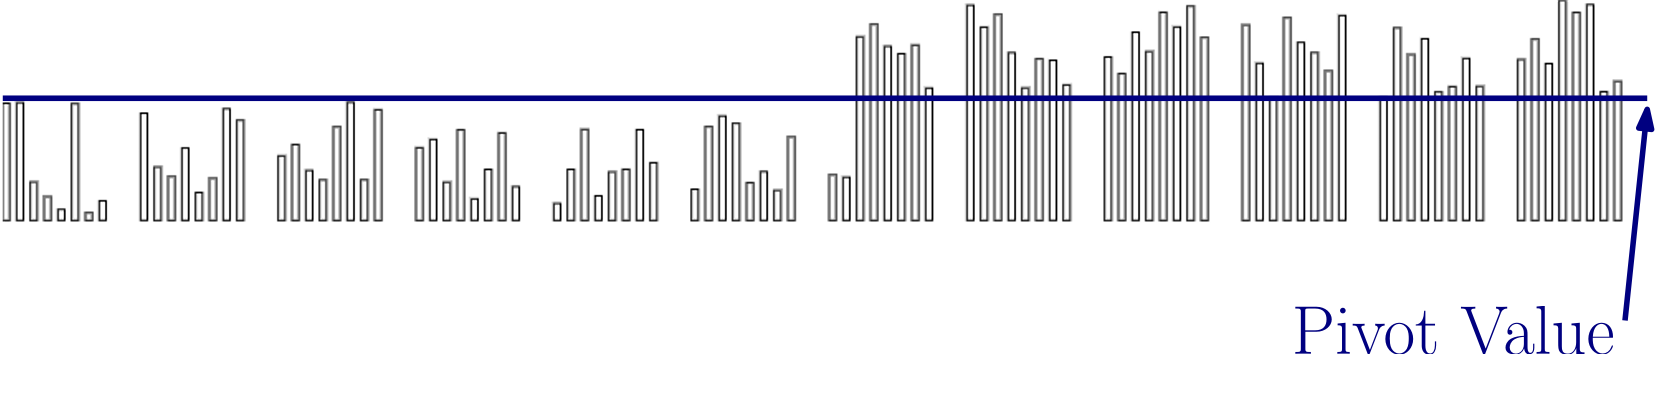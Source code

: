 <?xml version="1.0"?>
<!DOCTYPE ipe SYSTEM "ipe.dtd">
<ipe version="70212" creator="Ipe 7.2.12">
<info created="D:20190930101252" modified="D:20190930101252"/>
<bitmap id="1" width="1000" height="250" BitsPerComponent="8" ColorSpace="DeviceGray" Filter="FlateDecode" length="2236" encoding="base64">
eNrt3U/IHGcdwPFRrEp7UVAPVvxDUYR5IRYkEEVQQVoTqu1hJMQcDDGHJuApl5CAAxYvngK+
ORhJDokE5/DGlsSEQhWkEURIAh0QpdSWxkMVzKWhsWLW55n0Lc2b98/+md2dfebzOQTCZGbn
t/N88767++6+gwGwEPIng8r9AEl3Xg8Ghc6Zl/pM5H6Ycef1U5H7hVl1nu/duzeb91nsjKo+
dZ6vrKxklh8z6zz8MfcFl1+8eLHoV+dduNvRuYevOkfnk/hnQ+eWHyl3Xn48KPrYefnpoNA5
8+68jE8EF1PuvBwMqhl1/nKjM52Xr71W6Zz5d16urFQJdV4/EmTd6fzu5Dpn3p2vabDbnZe7
gqJrD0x0js5b7by8cKHSOSTe+Ranq3PQuc5ZGOVjQZFw5ycaOqffnZeXL1eTdf6Pxmw7r69H
w3RePh0UOqfnnY8b57sLLv9kUM2483zbtm3ZUJ1vdFYtdP6DqNI5veh8zUqcTedrbnwuneen
T58udI7O0+58Bj90q3OS77x+X6RznZN05/mdO3cyneuc8fyu0f3OB+u/dqdzGGb5fCOo0um8
/GZQzLnzWw2d053OJ46zY52XL7xQzbvz+sFgsgbLbwWFztF5McqNz7TzyRssy+efr3SOzlvu
vN4WdafzDX6wV+dMo/M/NPrQeX79+vVM5/Sh8/qn0XsX3NeCohedbxCOzkmv8/zIkSMjvftM
5zpn8TofjPguU53rHJ232vm5qNK5zulK5/W+qN3O8927dxdT7nx3VOmcPnSex5/1qCbqPD91
6lTWcucbnm57nefhW4ZirM6faeicBeq8vnWrmLDzsVfifxvz6nzkr87v3vjRoNA5i9T5kI+2
p9F5/oGgWrzOt3yo/1Kkc1LuvHw0KIZ5m8eGqS165/nS0tKmh/pJVOmcBe68vHq12bDl2zzS
7XzLQx07dqzQOQvd+bBLdIqd13+Mutv5mkO93dA5Oh+t83zHjh3ZwnRePxBkOkfnI3Y+GPGj
aebb+RSe5UTnOtc5Ote5ztF5Qp2XByOdo/OkOy+Xl5cLnaPzKXdefioo5tb5yKerc3Q+Tjiv
v17pXOck3vmwq13noHOdo3OdL37nv25Y0eg85c7L7wWFFU3nOv9bQ+ftdD6DXzuPzsfoPP98
UPWg87833rPhuYbO6Vrn9Z+isTr/TWOUX2acWuflZ4N7buOJoNI5nes83759ezZW5/l3g6rX
nU9xcp3TaudbPeYcP06dTzD5mw2do/N5dR4/EO/RaU/+UFDpHJ3Pq/P86tWrc58cdD7dzrsw
OfS48982Jpr8F5HO0Xl3O8+/HUw4+YEDBzKdo/MOd96XyQfvfDR0fSpa/CVbPx1JV+c6v0f8
aOhmj3379m36PMNjUdX5zvMTJ054p57Odb5m9KGfT7x8+XKxAJ0PvCNX5zofv/ONzkrnOte5
zoeI88loOp2/3NCyznU+987z8+fPZ9PpvHwk8EqDznXecuf/a8zpm23v4NG5zmfSef3+INO5
znWedOcjV6vzEQa8GOlc5zpPuvN8586dmc51rvO0Ox+0/sKhznU+084fjyqd61znKXeeX7p0
qdC5znWeducTv0bfn86/FFU617nOU+48v3btWqFznfeq8/I7QcqfdFt+NSha/T9R5zpfuM7L
Z5/t3ida/76xyT/4T2O4AV98sdK5zvveeWufXF9+Jmjnf4by68Gmv6/og0E21oA617nOJ+m8
fPXVdfe40RjnrFq4r3Suc5232/lGq+ThoNC5znWedOftHUrnOte5ztvovPxhpHOd6zz4ayPF
zsuTJ08WOte5zuONfyHIkux82NPVuc7T73zoPXSuc53PpPM3GjrXuc5T7rz8RFDoXOc6T7rz
sX/j7X3+0tC5znXebud1/DmTh7vSefnFoNC5znXecuf5jRs3ss50PvYeOte5zoe4S3Suc53r
XOc613kfO/9zQ+c613nKnedfDiqd61znSXc+8hXUuc51rnOd61znOp9x5/9u6FznOk+58/yj
QaVznes86c6HrVbnOu9Y5z+LKp3rXOcpd54fPny4SKDztxujhHOrscke/2roXOcpdL5mjxY7
r38Zzajz/IGgGimcB4NNF9zHgkLnOtf55pPv378/m1XnW96JQ3/78UxUTVLtxvduEelc50l1
vkGcHe88P3r0aDGlzvOqqjKd61zn8+985Gs+QudDT7470rnO2+28/H6k8850Xp47dy4e6kKk
c5231Hl59uzZdYs6GOl85p2vHmrXrl2ZznXeVucbFrW8vDzZ5Huj9TY8FVU6t9pNvl7nP4+q
WXU++eRnzpxZf8PKyspo1/y5hs513ofO80OHDhUL1HmL1/yJoFq4zsvPBYXOdT5a51vdeLqd
DxtnxzovX3ml0rnOdd5y5/WPou50PvEzkDrXuc7XuY3jx49nOte5ztPufNjXJlroPP9wMNLk
v4qsdpPPvfM3GzofbvK33hpx8j179ljtJp9/5/lDQaVzq93kSXe+ENdc5zpPv/Pyx5HOW+m8
/lBktZu8e51HRZ87r1+K2uk8v337ttVu8i52vsFXtf50ni8tLWUtdW61m3wxO68/ErnmOtd5
0p3nN2/edM3vmXw5stpNnlTnrvl9kx88eNBqN7nOXXOTm1znrrnJTT6HzuuvRDq32k2edOf5
lStXMp1b7SZPu/O1Gx4PXHOTmzztzstLl1xzk5s89c5dc5ObXOeuuclN3rXO6/ruHnVd392j
ru/uMeyG+ycf+1CrG9aZfNxDrW5Y55qb3OR9mXyQB80e0Tt/z+MeQ2+4f/KxD7W6Yd2zHO9Q
qxvuv+YmN3lvJgcAAAAAAAAAAAAAAAAAAAAAAAAAAAAAAAAAAAAAAAAAAAAAAAAAAAAAAAAA
AAAAAAAAAAAAAAAAAAAAAAAAAAAAAAAAAAAAAAAAAAAAAAAAAAAAAAAAAAAAAAAAAAAAAAAA
AAAAAAAAAAAAAAAAAACg4/4PB+I/Sg==
</bitmap>
<ipestyle name="basic">
<symbol name="arrow/arc(spx)">
<path stroke="sym-stroke" fill="sym-stroke" pen="sym-pen">
0 0 m
-1 0.333 l
-1 -0.333 l
h
</path>
</symbol>
<symbol name="arrow/farc(spx)">
<path stroke="sym-stroke" fill="white" pen="sym-pen">
0 0 m
-1 0.333 l
-1 -0.333 l
h
</path>
</symbol>
<symbol name="arrow/ptarc(spx)">
<path stroke="sym-stroke" fill="sym-stroke" pen="sym-pen">
0 0 m
-1 0.333 l
-0.8 0 l
-1 -0.333 l
h
</path>
</symbol>
<symbol name="arrow/fptarc(spx)">
<path stroke="sym-stroke" fill="white" pen="sym-pen">
0 0 m
-1 0.333 l
-0.8 0 l
-1 -0.333 l
h
</path>
</symbol>
<symbol name="mark/circle(sx)" transformations="translations">
<path fill="sym-stroke">
0.6 0 0 0.6 0 0 e
0.4 0 0 0.4 0 0 e
</path>
</symbol>
<symbol name="mark/disk(sx)" transformations="translations">
<path fill="sym-stroke">
0.6 0 0 0.6 0 0 e
</path>
</symbol>
<symbol name="mark/fdisk(sfx)" transformations="translations">
<group>
<path fill="sym-fill">
0.5 0 0 0.5 0 0 e
</path>
<path fill="sym-stroke" fillrule="eofill">
0.6 0 0 0.6 0 0 e
0.4 0 0 0.4 0 0 e
</path>
</group>
</symbol>
<symbol name="mark/box(sx)" transformations="translations">
<path fill="sym-stroke" fillrule="eofill">
-0.6 -0.6 m
0.6 -0.6 l
0.6 0.6 l
-0.6 0.6 l
h
-0.4 -0.4 m
0.4 -0.4 l
0.4 0.4 l
-0.4 0.4 l
h
</path>
</symbol>
<symbol name="mark/square(sx)" transformations="translations">
<path fill="sym-stroke">
-0.6 -0.6 m
0.6 -0.6 l
0.6 0.6 l
-0.6 0.6 l
h
</path>
</symbol>
<symbol name="mark/fsquare(sfx)" transformations="translations">
<group>
<path fill="sym-fill">
-0.5 -0.5 m
0.5 -0.5 l
0.5 0.5 l
-0.5 0.5 l
h
</path>
<path fill="sym-stroke" fillrule="eofill">
-0.6 -0.6 m
0.6 -0.6 l
0.6 0.6 l
-0.6 0.6 l
h
-0.4 -0.4 m
0.4 -0.4 l
0.4 0.4 l
-0.4 0.4 l
h
</path>
</group>
</symbol>
<symbol name="mark/cross(sx)" transformations="translations">
<group>
<path fill="sym-stroke">
-0.43 -0.57 m
0.57 0.43 l
0.43 0.57 l
-0.57 -0.43 l
h
</path>
<path fill="sym-stroke">
-0.43 0.57 m
0.57 -0.43 l
0.43 -0.57 l
-0.57 0.43 l
h
</path>
</group>
</symbol>
<symbol name="arrow/fnormal(spx)">
<path stroke="sym-stroke" fill="white" pen="sym-pen">
0 0 m
-1 0.333 l
-1 -0.333 l
h
</path>
</symbol>
<symbol name="arrow/pointed(spx)">
<path stroke="sym-stroke" fill="sym-stroke" pen="sym-pen">
0 0 m
-1 0.333 l
-0.8 0 l
-1 -0.333 l
h
</path>
</symbol>
<symbol name="arrow/fpointed(spx)">
<path stroke="sym-stroke" fill="white" pen="sym-pen">
0 0 m
-1 0.333 l
-0.8 0 l
-1 -0.333 l
h
</path>
</symbol>
<symbol name="arrow/linear(spx)">
<path stroke="sym-stroke" pen="sym-pen">
-1 0.333 m
0 0 l
-1 -0.333 l
</path>
</symbol>
<symbol name="arrow/fdouble(spx)">
<path stroke="sym-stroke" fill="white" pen="sym-pen">
0 0 m
-1 0.333 l
-1 -0.333 l
h
-1 0 m
-2 0.333 l
-2 -0.333 l
h
</path>
</symbol>
<symbol name="arrow/double(spx)">
<path stroke="sym-stroke" fill="sym-stroke" pen="sym-pen">
0 0 m
-1 0.333 l
-1 -0.333 l
h
-1 0 m
-2 0.333 l
-2 -0.333 l
h
</path>
</symbol>
<pen name="heavier" value="0.8"/>
<pen name="fat" value="1.2"/>
<pen name="ultrafat" value="2"/>
<symbolsize name="large" value="5"/>
<symbolsize name="small" value="2"/>
<symbolsize name="tiny" value="1.1"/>
<arrowsize name="large" value="10"/>
<arrowsize name="small" value="5"/>
<arrowsize name="tiny" value="3"/>
<color name="red" value="1 0 0"/>
<color name="green" value="0 1 0"/>
<color name="blue" value="0 0 1"/>
<color name="yellow" value="1 1 0"/>
<color name="orange" value="1 0.647 0"/>
<color name="gold" value="1 0.843 0"/>
<color name="purple" value="0.627 0.125 0.941"/>
<color name="gray" value="0.745"/>
<color name="brown" value="0.647 0.165 0.165"/>
<color name="navy" value="0 0 0.502"/>
<color name="pink" value="1 0.753 0.796"/>
<color name="seagreen" value="0.18 0.545 0.341"/>
<color name="turquoise" value="0.251 0.878 0.816"/>
<color name="violet" value="0.933 0.51 0.933"/>
<color name="darkblue" value="0 0 0.545"/>
<color name="darkcyan" value="0 0.545 0.545"/>
<color name="darkgray" value="0.663"/>
<color name="darkgreen" value="0 0.392 0"/>
<color name="darkmagenta" value="0.545 0 0.545"/>
<color name="darkorange" value="1 0.549 0"/>
<color name="darkred" value="0.545 0 0"/>
<color name="lightblue" value="0.678 0.847 0.902"/>
<color name="lightcyan" value="0.878 1 1"/>
<color name="lightgray" value="0.827"/>
<color name="lightgreen" value="0.565 0.933 0.565"/>
<color name="lightyellow" value="1 1 0.878"/>
<dashstyle name="dashed" value="[4] 0"/>
<dashstyle name="dotted" value="[1 3] 0"/>
<dashstyle name="dash dotted" value="[4 2 1 2] 0"/>
<dashstyle name="dash dot dotted" value="[4 2 1 2 1 2] 0"/>
<textsize name="large" value="\large"/>
<textsize name="Large" value="\Large"/>
<textsize name="LARGE" value="\LARGE"/>
<textsize name="huge" value="\huge"/>
<textsize name="Huge" value="\Huge"/>
<textsize name="small" value="\small"/>
<textsize name="footnote" value="\footnotesize"/>
<textsize name="tiny" value="\tiny"/>
<textstyle name="center" begin="\begin{center}" end="\end{center}"/>
<textstyle name="itemize" begin="\begin{itemize}" end="\end{itemize}"/>
<textstyle name="item" begin="\begin{itemize}\item{}" end="\end{itemize}"/>
<gridsize name="4 pts" value="4"/>
<gridsize name="8 pts (~3 mm)" value="8"/>
<gridsize name="16 pts (~6 mm)" value="16"/>
<gridsize name="32 pts (~12 mm)" value="32"/>
<gridsize name="10 pts (~3.5 mm)" value="10"/>
<gridsize name="20 pts (~7 mm)" value="20"/>
<gridsize name="14 pts (~5 mm)" value="14"/>
<gridsize name="28 pts (~10 mm)" value="28"/>
<gridsize name="56 pts (~20 mm)" value="56"/>
<anglesize name="90 deg" value="90"/>
<anglesize name="60 deg" value="60"/>
<anglesize name="45 deg" value="45"/>
<anglesize name="30 deg" value="30"/>
<anglesize name="22.5 deg" value="22.5"/>
<opacity name="10%" value="0.1"/>
<opacity name="30%" value="0.3"/>
<opacity name="50%" value="0.5"/>
<opacity name="75%" value="0.75"/>
<tiling name="falling" angle="-60" step="4" width="1"/>
<tiling name="rising" angle="30" step="4" width="1"/>
</ipestyle>
<page>
<layer name="alpha"/>
<view layers="alpha" active="alpha"/>
<image layer="alpha" rect="0 346.625 595 495.375" bitmap="1"/>
<path stroke="navy" pen="ultrafat">
0 460 m
592 460 l
</path>
<text matrix="1 0 0 1 -60 -16" transformations="translations" pos="524 384" stroke="navy" type="label" width="123.773" height="17.213" depth="0" valign="baseline" size="Huge">Pivot Value </text>
<path matrix="1 0 0 1.1875 4 -80.75" stroke="navy" pen="ultrafat" arrow="normal/normal">
580 388 m
588 452 l
</path>
</page>
</ipe>
